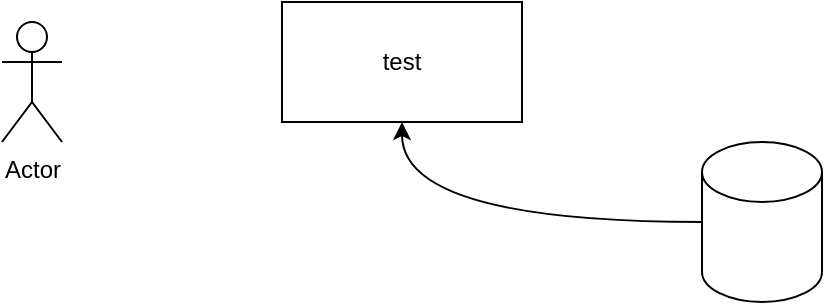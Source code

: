<mxfile version="22.0.4" type="github">
  <diagram name="第 1 页" id="kERXUOAeo_ihXjOY8bWa">
    <mxGraphModel dx="1434" dy="750" grid="1" gridSize="10" guides="1" tooltips="1" connect="1" arrows="1" fold="1" page="1" pageScale="1" pageWidth="827" pageHeight="1169" math="0" shadow="0">
      <root>
        <mxCell id="0" />
        <mxCell id="1" parent="0" />
        <mxCell id="loGyNBteII1N2B-qxnml-1" value="test" style="rounded=0;whiteSpace=wrap;html=1;" vertex="1" parent="1">
          <mxGeometry x="260" y="220" width="120" height="60" as="geometry" />
        </mxCell>
        <mxCell id="loGyNBteII1N2B-qxnml-5" style="rounded=0;orthogonalLoop=1;jettySize=auto;html=1;exitX=0;exitY=0.5;exitDx=0;exitDy=0;exitPerimeter=0;entryX=0.5;entryY=1;entryDx=0;entryDy=0;edgeStyle=orthogonalEdgeStyle;curved=1;" edge="1" parent="1" source="loGyNBteII1N2B-qxnml-2" target="loGyNBteII1N2B-qxnml-1">
          <mxGeometry relative="1" as="geometry" />
        </mxCell>
        <mxCell id="loGyNBteII1N2B-qxnml-2" value="" style="shape=cylinder3;whiteSpace=wrap;html=1;boundedLbl=1;backgroundOutline=1;size=15;" vertex="1" parent="1">
          <mxGeometry x="470" y="290" width="60" height="80" as="geometry" />
        </mxCell>
        <mxCell id="loGyNBteII1N2B-qxnml-3" value="Actor" style="shape=umlActor;verticalLabelPosition=bottom;verticalAlign=top;html=1;outlineConnect=0;" vertex="1" parent="1">
          <mxGeometry x="120" y="230" width="30" height="60" as="geometry" />
        </mxCell>
      </root>
    </mxGraphModel>
  </diagram>
</mxfile>
